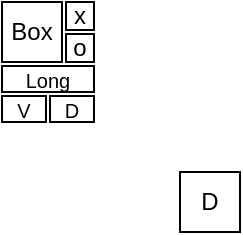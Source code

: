 <mxfile version="21.4.0" type="github">
  <diagram name="Página-1" id="O0JQ7VXNjnkR79YHMAS4">
    <mxGraphModel dx="275" dy="171" grid="0" gridSize="10" guides="1" tooltips="1" connect="1" arrows="1" fold="1" page="1" pageScale="1" pageWidth="827" pageHeight="1169" math="0" shadow="0">
      <root>
        <mxCell id="0" />
        <mxCell id="1" parent="0" />
        <mxCell id="oANWX3i-cp_g4RtZrLyD-1" value="Box" style="rounded=0;whiteSpace=wrap;html=1;" vertex="1" parent="1">
          <mxGeometry x="160" y="80" width="30" height="30" as="geometry" />
        </mxCell>
        <mxCell id="oANWX3i-cp_g4RtZrLyD-4" value="x" style="rounded=0;whiteSpace=wrap;html=1;" vertex="1" parent="1">
          <mxGeometry x="192" y="80" width="14" height="14" as="geometry" />
        </mxCell>
        <mxCell id="oANWX3i-cp_g4RtZrLyD-6" value="Long" style="rounded=0;whiteSpace=wrap;html=1;fontSize=10;" vertex="1" parent="1">
          <mxGeometry x="160" y="112" width="46" height="13" as="geometry" />
        </mxCell>
        <mxCell id="oANWX3i-cp_g4RtZrLyD-8" value="D" style="rounded=0;whiteSpace=wrap;html=1;" vertex="1" parent="1">
          <mxGeometry x="249" y="165" width="30" height="30" as="geometry" />
        </mxCell>
        <mxCell id="oANWX3i-cp_g4RtZrLyD-9" value="o" style="rounded=0;whiteSpace=wrap;html=1;" vertex="1" parent="1">
          <mxGeometry x="192" y="96" width="14" height="14" as="geometry" />
        </mxCell>
        <mxCell id="oANWX3i-cp_g4RtZrLyD-12" value="V" style="rounded=0;whiteSpace=wrap;html=1;fontSize=10;" vertex="1" parent="1">
          <mxGeometry x="160" y="127" width="22" height="13" as="geometry" />
        </mxCell>
        <mxCell id="oANWX3i-cp_g4RtZrLyD-14" value="D" style="rounded=0;whiteSpace=wrap;html=1;fontSize=10;" vertex="1" parent="1">
          <mxGeometry x="184" y="127" width="22" height="13" as="geometry" />
        </mxCell>
      </root>
    </mxGraphModel>
  </diagram>
</mxfile>
